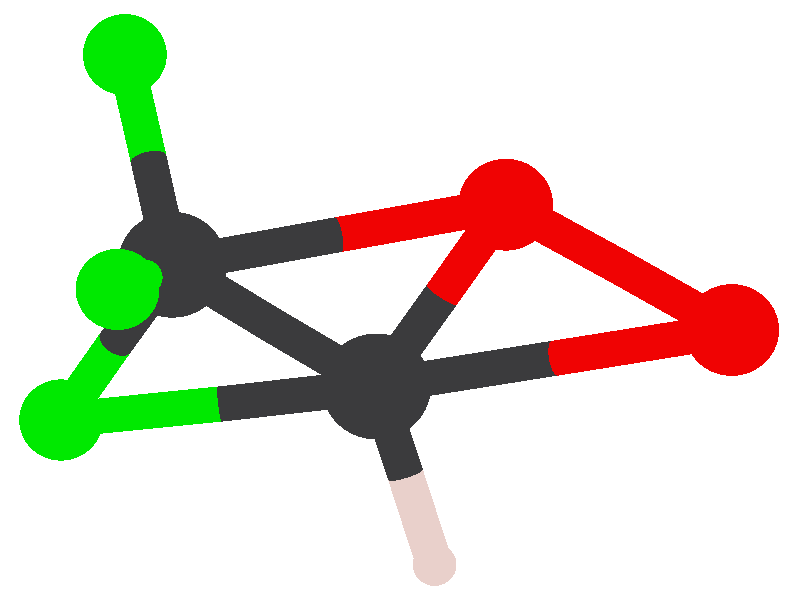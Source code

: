 #version 3.6;
#include "colors.inc"
#include "finish.inc"

global_settings {assumed_gamma 2.2 max_trace_level 6}
background {color White transmit 1.0}
camera {orthographic angle 0
  right -4.39*x up 3.40*y
  direction 50.00*z
  location <0,0,50.00> look_at <0,0,0>}


light_source {<  2.00,   3.00,  40.00> color White
  area_light <0.70, 0, 0>, <0, 0.70, 0>, 3, 3
  adaptive 1 jitter}
// no fog
#declare simple = finish {phong 0.7 ambient 0.4 diffuse 0.55}
#declare pale = finish {ambient 0.9 diffuse 0.30 roughness 0.001 specular 0.2 }
#declare intermediate = finish {ambient 0.4 diffuse 0.6 specular 0.1 roughness 0.04}
#declare vmd = finish {ambient 0.2 diffuse 0.80 phong 0.25 phong_size 10.0 specular 0.2 roughness 0.1}
#declare jmol = finish {ambient 0.4 diffuse 0.6 specular 1 roughness 0.001 metallic}
#declare ase2 = finish {ambient 0.2 brilliance 3 diffuse 0.6 metallic specular 0.7 roughness 0.04 reflection 0.15}
#declare ase3 = finish {ambient 0.4 brilliance 2 diffuse 0.6 metallic specular 1.0 roughness 0.001 reflection 0.0}
#declare glass = finish {ambient 0.4 diffuse 0.35 specular 1.0 roughness 0.001}
#declare glass2 = finish {ambient 0.3 diffuse 0.3 specular 1.0 reflection 0.25 roughness 0.001}
#declare Rcell = 0.050;
#declare Rbond = 0.100;

#macro atom(LOC, R, COL, TRANS, FIN)
  sphere{LOC, R texture{pigment{color COL transmit TRANS} finish{FIN}}}
#end
#macro constrain(LOC, R, COL, TRANS FIN)
union{torus{R, Rcell rotate 45*z texture{pigment{color COL transmit TRANS} finish{FIN}}}
     torus{R, Rcell rotate -45*z texture{pigment{color COL transmit TRANS} finish{FIN}}}
     translate LOC}
#end

// no cell vertices
atom(< -1.25,   0.20,  -1.19>, 0.30, rgb <0.24, 0.24, 0.25>, 0.0, jmol) // #0
atom(< -0.13,  -0.49,  -1.88>, 0.30, rgb <0.24, 0.24, 0.25>, 0.0, jmol) // #1
atom(<  0.58,   0.54,  -1.63>, 0.26, rgb <0.94, 0.04, 0.04>, 0.0, jmol) // #2
atom(<  1.82,  -0.17,  -1.19>, 0.26, rgb <0.94, 0.04, 0.04>, 0.0, jmol) // #3
atom(< -1.86,  -0.68,  -2.03>, 0.23, rgb <0.00, 0.91, 0.00>, 0.0, jmol) // #4
atom(< -1.55,   0.06,   0.00>, 0.23, rgb <0.00, 0.91, 0.00>, 0.0, jmol) // #5
atom(< -1.51,   1.39,  -1.74>, 0.23, rgb <0.00, 0.91, 0.00>, 0.0, jmol) // #6
atom(<  0.19,  -1.50,  -2.09>, 0.12, rgb <0.91, 0.81, 0.79>, 0.0, jmol) // #7
cylinder {< -1.25,   0.20,  -1.19>, < -0.69,  -0.15,  -1.53>, Rbond texture{pigment {color rgb <0.24, 0.24, 0.25> transmit 0.0} finish{jmol}}}
cylinder {< -0.13,  -0.49,  -1.88>, < -0.69,  -0.15,  -1.53>, Rbond texture{pigment {color rgb <0.24, 0.24, 0.25> transmit 0.0} finish{jmol}}}
cylinder {< -1.25,   0.20,  -1.19>, < -0.34,   0.37,  -1.41>, Rbond texture{pigment {color rgb <0.24, 0.24, 0.25> transmit 0.0} finish{jmol}}}
cylinder {<  0.58,   0.54,  -1.63>, < -0.34,   0.37,  -1.41>, Rbond texture{pigment {color rgb <0.94, 0.04, 0.04> transmit 0.0} finish{jmol}}}
cylinder {< -1.25,   0.20,  -1.19>, < -1.56,  -0.24,  -1.61>, Rbond texture{pigment {color rgb <0.24, 0.24, 0.25> transmit 0.0} finish{jmol}}}
cylinder {< -1.86,  -0.68,  -2.03>, < -1.56,  -0.24,  -1.61>, Rbond texture{pigment {color rgb <0.00, 0.91, 0.00> transmit 0.0} finish{jmol}}}
cylinder {< -1.25,   0.20,  -1.19>, < -1.40,   0.13,  -0.59>, Rbond texture{pigment {color rgb <0.24, 0.24, 0.25> transmit 0.0} finish{jmol}}}
cylinder {< -1.55,   0.06,   0.00>, < -1.40,   0.13,  -0.59>, Rbond texture{pigment {color rgb <0.00, 0.91, 0.00> transmit 0.0} finish{jmol}}}
cylinder {< -1.25,   0.20,  -1.19>, < -1.38,   0.80,  -1.46>, Rbond texture{pigment {color rgb <0.24, 0.24, 0.25> transmit 0.0} finish{jmol}}}
cylinder {< -1.51,   1.39,  -1.74>, < -1.38,   0.80,  -1.46>, Rbond texture{pigment {color rgb <0.00, 0.91, 0.00> transmit 0.0} finish{jmol}}}
cylinder {< -0.13,  -0.49,  -1.88>, <  0.23,   0.03,  -1.75>, Rbond texture{pigment {color rgb <0.24, 0.24, 0.25> transmit 0.0} finish{jmol}}}
cylinder {<  0.58,   0.54,  -1.63>, <  0.23,   0.03,  -1.75>, Rbond texture{pigment {color rgb <0.94, 0.04, 0.04> transmit 0.0} finish{jmol}}}
cylinder {< -0.13,  -0.49,  -1.88>, <  0.85,  -0.33,  -1.53>, Rbond texture{pigment {color rgb <0.24, 0.24, 0.25> transmit 0.0} finish{jmol}}}
cylinder {<  1.82,  -0.17,  -1.19>, <  0.85,  -0.33,  -1.53>, Rbond texture{pigment {color rgb <0.94, 0.04, 0.04> transmit 0.0} finish{jmol}}}
cylinder {< -0.13,  -0.49,  -1.88>, < -0.99,  -0.59,  -1.95>, Rbond texture{pigment {color rgb <0.24, 0.24, 0.25> transmit 0.0} finish{jmol}}}
cylinder {< -1.86,  -0.68,  -2.03>, < -0.99,  -0.59,  -1.95>, Rbond texture{pigment {color rgb <0.00, 0.91, 0.00> transmit 0.0} finish{jmol}}}
cylinder {< -0.13,  -0.49,  -1.88>, <  0.03,  -0.99,  -1.98>, Rbond texture{pigment {color rgb <0.24, 0.24, 0.25> transmit 0.0} finish{jmol}}}
cylinder {<  0.19,  -1.50,  -2.09>, <  0.03,  -0.99,  -1.98>, Rbond texture{pigment {color rgb <0.91, 0.81, 0.79> transmit 0.0} finish{jmol}}}
cylinder {<  0.58,   0.54,  -1.63>, <  1.20,   0.19,  -1.41>, Rbond texture{pigment {color rgb <0.94, 0.04, 0.04> transmit 0.0} finish{jmol}}}
cylinder {<  1.82,  -0.17,  -1.19>, <  1.20,   0.19,  -1.41>, Rbond texture{pigment {color rgb <0.94, 0.04, 0.04> transmit 0.0} finish{jmol}}}
// no constraints
